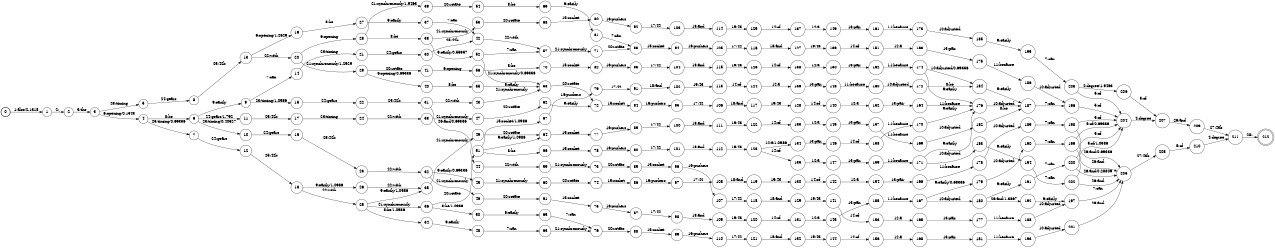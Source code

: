 digraph FST {
rankdir = LR;
size = "8.5,11";
label = "";
center = 1;
orientation = Portrait;
ranksep = "0.4";
nodesep = "0.25";
0 [label = "0", shape = circle, style = bold, fontsize = 14]
	0 -> 1 [label = "1:also/2.1318", fontsize = 14];
1 [label = "1", shape = circle, style = solid, fontsize = 14]
	1 -> 2 [label = "2:,", fontsize = 14];
2 [label = "2", shape = circle, style = solid, fontsize = 14]
	2 -> 3 [label = "3:the", fontsize = 14];
3 [label = "3", shape = circle, style = solid, fontsize = 14]
	3 -> 4 [label = "6:opening/0.1543", fontsize = 14];
	3 -> 5 [label = "23:timing", fontsize = 14];
4 [label = "4", shape = circle, style = solid, fontsize = 14]
	4 -> 6 [label = "8:be", fontsize = 14];
	4 -> 7 [label = "23:timing/0.69336", fontsize = 14];
5 [label = "5", shape = circle, style = solid, fontsize = 14]
	5 -> 8 [label = "24:gears", fontsize = 14];
6 [label = "6", shape = circle, style = solid, fontsize = 14]
	6 -> 9 [label = "9:easily", fontsize = 14];
	6 -> 10 [label = "23:timing/0.40527", fontsize = 14];
	6 -> 11 [label = "24:gears/1.792", fontsize = 14];
7 [label = "7", shape = circle, style = solid, fontsize = 14]
	7 -> 12 [label = "24:gears", fontsize = 14];
8 [label = "8", shape = circle, style = solid, fontsize = 14]
	8 -> 13 [label = "25:42b", fontsize = 14];
9 [label = "9", shape = circle, style = solid, fontsize = 14]
	9 -> 14 [label = "7:can", fontsize = 14];
	9 -> 15 [label = "23:timing/1.0986", fontsize = 14];
10 [label = "10", shape = circle, style = solid, fontsize = 14]
	10 -> 16 [label = "24:gears", fontsize = 14];
11 [label = "11", shape = circle, style = solid, fontsize = 14]
	11 -> 17 [label = "25:42b", fontsize = 14];
12 [label = "12", shape = circle, style = solid, fontsize = 14]
	12 -> 18 [label = "25:42b", fontsize = 14];
13 [label = "13", shape = circle, style = solid, fontsize = 14]
	13 -> 19 [label = "6:opening/1.2529", fontsize = 14];
	13 -> 20 [label = "22:with", fontsize = 14];
14 [label = "14", shape = circle, style = solid, fontsize = 14]
	14 -> 21 [label = "23:timing", fontsize = 14];
15 [label = "15", shape = circle, style = solid, fontsize = 14]
	15 -> 22 [label = "24:gears", fontsize = 14];
16 [label = "16", shape = circle, style = solid, fontsize = 14]
	16 -> 23 [label = "25:42b", fontsize = 14];
17 [label = "17", shape = circle, style = solid, fontsize = 14]
	17 -> 24 [label = "23:timing", fontsize = 14];
18 [label = "18", shape = circle, style = solid, fontsize = 14]
	18 -> 26 [label = "9:easily/1.0986", fontsize = 14];
	18 -> 25 [label = "22:with", fontsize = 14];
19 [label = "19", shape = circle, style = solid, fontsize = 14]
	19 -> 27 [label = "8:be", fontsize = 14];
20 [label = "20", shape = circle, style = solid, fontsize = 14]
	20 -> 28 [label = "6:opening", fontsize = 14];
	20 -> 29 [label = "21:synchronously/1.2529", fontsize = 14];
21 [label = "21", shape = circle, style = solid, fontsize = 14]
	21 -> 30 [label = "24:gears", fontsize = 14];
22 [label = "22", shape = circle, style = solid, fontsize = 14]
	22 -> 31 [label = "25:42b", fontsize = 14];
23 [label = "23", shape = circle, style = solid, fontsize = 14]
	23 -> 32 [label = "22:with", fontsize = 14];
24 [label = "24", shape = circle, style = solid, fontsize = 14]
	24 -> 33 [label = "22:with", fontsize = 14];
25 [label = "25", shape = circle, style = solid, fontsize = 14]
	25 -> 34 [label = "8:be/1.0986", fontsize = 14];
	25 -> 35 [label = "9:easily/1.0986", fontsize = 14];
	25 -> 36 [label = "21:synchronously", fontsize = 14];
26 [label = "26", shape = circle, style = solid, fontsize = 14]
	26 -> 35 [label = "22:with", fontsize = 14];
27 [label = "27", shape = circle, style = solid, fontsize = 14]
	27 -> 37 [label = "9:easily", fontsize = 14];
28 [label = "28", shape = circle, style = solid, fontsize = 14]
	28 -> 38 [label = "8:be", fontsize = 14];
	28 -> 39 [label = "21:synchronously/1.9463", fontsize = 14];
29 [label = "29", shape = circle, style = solid, fontsize = 14]
	29 -> 40 [label = "6:opening/0.69336", fontsize = 14];
	29 -> 41 [label = "20:rotate", fontsize = 14];
30 [label = "30", shape = circle, style = solid, fontsize = 14]
	30 -> 42 [label = "25:42b", fontsize = 14];
31 [label = "31", shape = circle, style = solid, fontsize = 14]
	31 -> 44 [label = "26:and/0.69336", fontsize = 14];
	31 -> 43 [label = "22:with", fontsize = 14];
32 [label = "32", shape = circle, style = solid, fontsize = 14]
	32 -> 45 [label = "9:easily/0.69336", fontsize = 14];
	32 -> 46 [label = "21:synchronously", fontsize = 14];
33 [label = "33", shape = circle, style = solid, fontsize = 14]
	33 -> 47 [label = "21:synchronously", fontsize = 14];
34 [label = "34", shape = circle, style = solid, fontsize = 14]
	34 -> 48 [label = "9:easily", fontsize = 14];
35 [label = "35", shape = circle, style = solid, fontsize = 14]
	35 -> 49 [label = "21:synchronously", fontsize = 14];
36 [label = "36", shape = circle, style = solid, fontsize = 14]
	36 -> 50 [label = "8:be/1.0986", fontsize = 14];
	36 -> 51 [label = "20:rotate", fontsize = 14];
37 [label = "37", shape = circle, style = solid, fontsize = 14]
	37 -> 42 [label = "7:can", fontsize = 14];
38 [label = "38", shape = circle, style = solid, fontsize = 14]
	38 -> 52 [label = "9:easily/0.55957", fontsize = 14];
	38 -> 53 [label = "21:synchronously", fontsize = 14];
39 [label = "39", shape = circle, style = solid, fontsize = 14]
	39 -> 54 [label = "20:rotate", fontsize = 14];
40 [label = "40", shape = circle, style = solid, fontsize = 14]
	40 -> 55 [label = "8:be", fontsize = 14];
41 [label = "41", shape = circle, style = solid, fontsize = 14]
	41 -> 56 [label = "6:opening", fontsize = 14];
42 [label = "42", shape = circle, style = solid, fontsize = 14]
	42 -> 57 [label = "22:with", fontsize = 14];
43 [label = "43", shape = circle, style = solid, fontsize = 14]
	43 -> 58 [label = "21:synchronously", fontsize = 14];
44 [label = "44", shape = circle, style = solid, fontsize = 14]
	44 -> 59 [label = "22:with", fontsize = 14];
45 [label = "45", shape = circle, style = solid, fontsize = 14]
	45 -> 60 [label = "21:synchronously", fontsize = 14];
46 [label = "46", shape = circle, style = solid, fontsize = 14]
	46 -> 61 [label = "20:rotate", fontsize = 14];
47 [label = "47", shape = circle, style = solid, fontsize = 14]
	47 -> 62 [label = "20:rotate", fontsize = 14];
48 [label = "48", shape = circle, style = solid, fontsize = 14]
	48 -> 63 [label = "7:can", fontsize = 14];
49 [label = "49", shape = circle, style = solid, fontsize = 14]
	49 -> 64 [label = "20:rotate", fontsize = 14];
50 [label = "50", shape = circle, style = solid, fontsize = 14]
	50 -> 65 [label = "9:easily", fontsize = 14];
51 [label = "51", shape = circle, style = solid, fontsize = 14]
	51 -> 66 [label = "8:be", fontsize = 14];
	51 -> 64 [label = "9:easily/1.0986", fontsize = 14];
	51 -> 67 [label = "15:socket/1.0986", fontsize = 14];
52 [label = "52", shape = circle, style = solid, fontsize = 14]
	52 -> 57 [label = "7:can", fontsize = 14];
	52 -> 58 [label = "21:synchronously/0.69336", fontsize = 14];
53 [label = "53", shape = circle, style = solid, fontsize = 14]
	53 -> 68 [label = "20:rotate", fontsize = 14];
54 [label = "54", shape = circle, style = solid, fontsize = 14]
	54 -> 69 [label = "8:be", fontsize = 14];
55 [label = "55", shape = circle, style = solid, fontsize = 14]
	55 -> 58 [label = "9:easily", fontsize = 14];
56 [label = "56", shape = circle, style = solid, fontsize = 14]
	56 -> 70 [label = "8:be", fontsize = 14];
57 [label = "57", shape = circle, style = solid, fontsize = 14]
	57 -> 71 [label = "21:synchronously", fontsize = 14];
58 [label = "58", shape = circle, style = solid, fontsize = 14]
	58 -> 72 [label = "20:rotate", fontsize = 14];
59 [label = "59", shape = circle, style = solid, fontsize = 14]
	59 -> 73 [label = "21:synchronously", fontsize = 14];
60 [label = "60", shape = circle, style = solid, fontsize = 14]
	60 -> 74 [label = "20:rotate", fontsize = 14];
61 [label = "61", shape = circle, style = solid, fontsize = 14]
	61 -> 75 [label = "15:socket", fontsize = 14];
62 [label = "62", shape = circle, style = solid, fontsize = 14]
	62 -> 72 [label = "9:easily", fontsize = 14];
63 [label = "63", shape = circle, style = solid, fontsize = 14]
	63 -> 76 [label = "21:synchronously", fontsize = 14];
64 [label = "64", shape = circle, style = solid, fontsize = 14]
	64 -> 77 [label = "15:socket", fontsize = 14];
65 [label = "65", shape = circle, style = solid, fontsize = 14]
	65 -> 76 [label = "7:can", fontsize = 14];
66 [label = "66", shape = circle, style = solid, fontsize = 14]
	66 -> 78 [label = "15:socket", fontsize = 14];
67 [label = "67", shape = circle, style = solid, fontsize = 14]
	67 -> 79 [label = "16:pushers", fontsize = 14];
68 [label = "68", shape = circle, style = solid, fontsize = 14]
	68 -> 80 [label = "15:socket", fontsize = 14];
69 [label = "69", shape = circle, style = solid, fontsize = 14]
	69 -> 81 [label = "9:easily", fontsize = 14];
70 [label = "70", shape = circle, style = solid, fontsize = 14]
	70 -> 82 [label = "15:socket", fontsize = 14];
71 [label = "71", shape = circle, style = solid, fontsize = 14]
	71 -> 83 [label = "20:rotate", fontsize = 14];
72 [label = "72", shape = circle, style = solid, fontsize = 14]
	72 -> 84 [label = "15:socket", fontsize = 14];
73 [label = "73", shape = circle, style = solid, fontsize = 14]
	73 -> 85 [label = "20:rotate", fontsize = 14];
74 [label = "74", shape = circle, style = solid, fontsize = 14]
	74 -> 86 [label = "15:socket", fontsize = 14];
75 [label = "75", shape = circle, style = solid, fontsize = 14]
	75 -> 87 [label = "16:pushers", fontsize = 14];
76 [label = "76", shape = circle, style = solid, fontsize = 14]
	76 -> 88 [label = "20:rotate", fontsize = 14];
77 [label = "77", shape = circle, style = solid, fontsize = 14]
	77 -> 89 [label = "16:pushers", fontsize = 14];
78 [label = "78", shape = circle, style = solid, fontsize = 14]
	78 -> 90 [label = "16:pushers", fontsize = 14];
79 [label = "79", shape = circle, style = solid, fontsize = 14]
	79 -> 91 [label = "17:42", fontsize = 14];
80 [label = "80", shape = circle, style = solid, fontsize = 14]
	80 -> 92 [label = "16:pushers", fontsize = 14];
81 [label = "81", shape = circle, style = solid, fontsize = 14]
	81 -> 83 [label = "7:can", fontsize = 14];
82 [label = "82", shape = circle, style = solid, fontsize = 14]
	82 -> 93 [label = "16:pushers", fontsize = 14];
83 [label = "83", shape = circle, style = solid, fontsize = 14]
	83 -> 94 [label = "15:socket", fontsize = 14];
84 [label = "84", shape = circle, style = solid, fontsize = 14]
	84 -> 95 [label = "16:pushers", fontsize = 14];
85 [label = "85", shape = circle, style = solid, fontsize = 14]
	85 -> 96 [label = "15:socket", fontsize = 14];
86 [label = "86", shape = circle, style = solid, fontsize = 14]
	86 -> 97 [label = "16:pushers", fontsize = 14];
87 [label = "87", shape = circle, style = solid, fontsize = 14]
	87 -> 98 [label = "17:42", fontsize = 14];
88 [label = "88", shape = circle, style = solid, fontsize = 14]
	88 -> 99 [label = "15:socket", fontsize = 14];
89 [label = "89", shape = circle, style = solid, fontsize = 14]
	89 -> 100 [label = "17:42", fontsize = 14];
90 [label = "90", shape = circle, style = solid, fontsize = 14]
	90 -> 101 [label = "17:42", fontsize = 14];
91 [label = "91", shape = circle, style = solid, fontsize = 14]
	91 -> 102 [label = "18:and", fontsize = 14];
92 [label = "92", shape = circle, style = solid, fontsize = 14]
	92 -> 103 [label = "17:42", fontsize = 14];
93 [label = "93", shape = circle, style = solid, fontsize = 14]
	93 -> 104 [label = "17:42", fontsize = 14];
94 [label = "94", shape = circle, style = solid, fontsize = 14]
	94 -> 105 [label = "16:pushers", fontsize = 14];
95 [label = "95", shape = circle, style = solid, fontsize = 14]
	95 -> 106 [label = "17:42", fontsize = 14];
96 [label = "96", shape = circle, style = solid, fontsize = 14]
	96 -> 107 [label = "16:pushers", fontsize = 14];
97 [label = "97", shape = circle, style = solid, fontsize = 14]
	97 -> 108 [label = "17:42", fontsize = 14];
98 [label = "98", shape = circle, style = solid, fontsize = 14]
	98 -> 109 [label = "18:and", fontsize = 14];
99 [label = "99", shape = circle, style = solid, fontsize = 14]
	99 -> 110 [label = "16:pushers", fontsize = 14];
100 [label = "100", shape = circle, style = solid, fontsize = 14]
	100 -> 111 [label = "18:and", fontsize = 14];
101 [label = "101", shape = circle, style = solid, fontsize = 14]
	101 -> 112 [label = "18:and", fontsize = 14];
102 [label = "102", shape = circle, style = solid, fontsize = 14]
	102 -> 113 [label = "19:43", fontsize = 14];
103 [label = "103", shape = circle, style = solid, fontsize = 14]
	103 -> 114 [label = "18:and", fontsize = 14];
104 [label = "104", shape = circle, style = solid, fontsize = 14]
	104 -> 115 [label = "18:and", fontsize = 14];
105 [label = "105", shape = circle, style = solid, fontsize = 14]
	105 -> 116 [label = "17:42", fontsize = 14];
106 [label = "106", shape = circle, style = solid, fontsize = 14]
	106 -> 117 [label = "18:and", fontsize = 14];
107 [label = "107", shape = circle, style = solid, fontsize = 14]
	107 -> 118 [label = "17:42", fontsize = 14];
108 [label = "108", shape = circle, style = solid, fontsize = 14]
	108 -> 119 [label = "18:and", fontsize = 14];
109 [label = "109", shape = circle, style = solid, fontsize = 14]
	109 -> 120 [label = "19:43", fontsize = 14];
110 [label = "110", shape = circle, style = solid, fontsize = 14]
	110 -> 121 [label = "17:42", fontsize = 14];
111 [label = "111", shape = circle, style = solid, fontsize = 14]
	111 -> 122 [label = "19:43", fontsize = 14];
112 [label = "112", shape = circle, style = solid, fontsize = 14]
	112 -> 123 [label = "19:43", fontsize = 14];
113 [label = "113", shape = circle, style = solid, fontsize = 14]
	113 -> 124 [label = "14:of", fontsize = 14];
114 [label = "114", shape = circle, style = solid, fontsize = 14]
	114 -> 125 [label = "19:43", fontsize = 14];
115 [label = "115", shape = circle, style = solid, fontsize = 14]
	115 -> 126 [label = "19:43", fontsize = 14];
116 [label = "116", shape = circle, style = solid, fontsize = 14]
	116 -> 127 [label = "18:and", fontsize = 14];
117 [label = "117", shape = circle, style = solid, fontsize = 14]
	117 -> 128 [label = "19:43", fontsize = 14];
118 [label = "118", shape = circle, style = solid, fontsize = 14]
	118 -> 129 [label = "18:and", fontsize = 14];
119 [label = "119", shape = circle, style = solid, fontsize = 14]
	119 -> 130 [label = "19:43", fontsize = 14];
120 [label = "120", shape = circle, style = solid, fontsize = 14]
	120 -> 131 [label = "14:of", fontsize = 14];
121 [label = "121", shape = circle, style = solid, fontsize = 14]
	121 -> 132 [label = "18:and", fontsize = 14];
122 [label = "122", shape = circle, style = solid, fontsize = 14]
	122 -> 133 [label = "14:of", fontsize = 14];
123 [label = "123", shape = circle, style = solid, fontsize = 14]
	123 -> 134 [label = "12:a/1.0986", fontsize = 14];
	123 -> 135 [label = "14:of", fontsize = 14];
124 [label = "124", shape = circle, style = solid, fontsize = 14]
	124 -> 136 [label = "12:a", fontsize = 14];
125 [label = "125", shape = circle, style = solid, fontsize = 14]
	125 -> 137 [label = "14:of", fontsize = 14];
126 [label = "126", shape = circle, style = solid, fontsize = 14]
	126 -> 138 [label = "14:of", fontsize = 14];
127 [label = "127", shape = circle, style = solid, fontsize = 14]
	127 -> 139 [label = "19:43", fontsize = 14];
128 [label = "128", shape = circle, style = solid, fontsize = 14]
	128 -> 140 [label = "14:of", fontsize = 14];
129 [label = "129", shape = circle, style = solid, fontsize = 14]
	129 -> 141 [label = "19:43", fontsize = 14];
130 [label = "130", shape = circle, style = solid, fontsize = 14]
	130 -> 142 [label = "14:of", fontsize = 14];
131 [label = "131", shape = circle, style = solid, fontsize = 14]
	131 -> 143 [label = "12:a", fontsize = 14];
132 [label = "132", shape = circle, style = solid, fontsize = 14]
	132 -> 144 [label = "19:43", fontsize = 14];
133 [label = "133", shape = circle, style = solid, fontsize = 14]
	133 -> 145 [label = "12:a", fontsize = 14];
134 [label = "134", shape = circle, style = solid, fontsize = 14]
	134 -> 146 [label = "13:pair", fontsize = 14];
135 [label = "135", shape = circle, style = solid, fontsize = 14]
	135 -> 147 [label = "12:a", fontsize = 14];
136 [label = "136", shape = circle, style = solid, fontsize = 14]
	136 -> 148 [label = "13:pair", fontsize = 14];
137 [label = "137", shape = circle, style = solid, fontsize = 14]
	137 -> 149 [label = "12:a", fontsize = 14];
138 [label = "138", shape = circle, style = solid, fontsize = 14]
	138 -> 150 [label = "12:a", fontsize = 14];
139 [label = "139", shape = circle, style = solid, fontsize = 14]
	139 -> 151 [label = "14:of", fontsize = 14];
140 [label = "140", shape = circle, style = solid, fontsize = 14]
	140 -> 152 [label = "12:a", fontsize = 14];
141 [label = "141", shape = circle, style = solid, fontsize = 14]
	141 -> 153 [label = "14:of", fontsize = 14];
142 [label = "142", shape = circle, style = solid, fontsize = 14]
	142 -> 154 [label = "12:a", fontsize = 14];
143 [label = "143", shape = circle, style = solid, fontsize = 14]
	143 -> 155 [label = "13:pair", fontsize = 14];
144 [label = "144", shape = circle, style = solid, fontsize = 14]
	144 -> 156 [label = "14:of", fontsize = 14];
145 [label = "145", shape = circle, style = solid, fontsize = 14]
	145 -> 157 [label = "13:pair", fontsize = 14];
146 [label = "146", shape = circle, style = solid, fontsize = 14]
	146 -> 158 [label = "14:of", fontsize = 14];
147 [label = "147", shape = circle, style = solid, fontsize = 14]
	147 -> 159 [label = "13:pair", fontsize = 14];
148 [label = "148", shape = circle, style = solid, fontsize = 14]
	148 -> 160 [label = "11:because", fontsize = 14];
149 [label = "149", shape = circle, style = solid, fontsize = 14]
	149 -> 161 [label = "13:pair", fontsize = 14];
150 [label = "150", shape = circle, style = solid, fontsize = 14]
	150 -> 162 [label = "13:pair", fontsize = 14];
151 [label = "151", shape = circle, style = solid, fontsize = 14]
	151 -> 163 [label = "12:a", fontsize = 14];
152 [label = "152", shape = circle, style = solid, fontsize = 14]
	152 -> 164 [label = "13:pair", fontsize = 14];
153 [label = "153", shape = circle, style = solid, fontsize = 14]
	153 -> 165 [label = "12:a", fontsize = 14];
154 [label = "154", shape = circle, style = solid, fontsize = 14]
	154 -> 166 [label = "13:pair", fontsize = 14];
155 [label = "155", shape = circle, style = solid, fontsize = 14]
	155 -> 167 [label = "11:because", fontsize = 14];
156 [label = "156", shape = circle, style = solid, fontsize = 14]
	156 -> 168 [label = "12:a", fontsize = 14];
157 [label = "157", shape = circle, style = solid, fontsize = 14]
	157 -> 169 [label = "11:because", fontsize = 14];
158 [label = "158", shape = circle, style = solid, fontsize = 14]
	158 -> 170 [label = "11:because", fontsize = 14];
159 [label = "159", shape = circle, style = solid, fontsize = 14]
	159 -> 171 [label = "11:because", fontsize = 14];
160 [label = "160", shape = circle, style = solid, fontsize = 14]
	160 -> 172 [label = "10:adjusted", fontsize = 14];
161 [label = "161", shape = circle, style = solid, fontsize = 14]
	161 -> 173 [label = "11:because", fontsize = 14];
162 [label = "162", shape = circle, style = solid, fontsize = 14]
	162 -> 174 [label = "11:because", fontsize = 14];
163 [label = "163", shape = circle, style = solid, fontsize = 14]
	163 -> 175 [label = "13:pair", fontsize = 14];
164 [label = "164", shape = circle, style = solid, fontsize = 14]
	164 -> 176 [label = "11:because", fontsize = 14];
165 [label = "165", shape = circle, style = solid, fontsize = 14]
	165 -> 177 [label = "13:pair", fontsize = 14];
166 [label = "166", shape = circle, style = solid, fontsize = 14]
	166 -> 178 [label = "11:because", fontsize = 14];
167 [label = "167", shape = circle, style = solid, fontsize = 14]
	167 -> 179 [label = "9:easily/0.69336", fontsize = 14];
	167 -> 180 [label = "10:adjusted", fontsize = 14];
168 [label = "168", shape = circle, style = solid, fontsize = 14]
	168 -> 181 [label = "13:pair", fontsize = 14];
169 [label = "169", shape = circle, style = solid, fontsize = 14]
	169 -> 182 [label = "10:adjusted", fontsize = 14];
170 [label = "170", shape = circle, style = solid, fontsize = 14]
	170 -> 176 [label = "9:easily", fontsize = 14];
171 [label = "171", shape = circle, style = solid, fontsize = 14]
	171 -> 176 [label = "9:easily", fontsize = 14];
	171 -> 183 [label = "10:adjusted", fontsize = 14];
172 [label = "172", shape = circle, style = solid, fontsize = 14]
	172 -> 184 [label = "8:be", fontsize = 14];
173 [label = "173", shape = circle, style = solid, fontsize = 14]
	173 -> 185 [label = "10:adjusted", fontsize = 14];
174 [label = "174", shape = circle, style = solid, fontsize = 14]
	174 -> 176 [label = "9:easily", fontsize = 14];
	174 -> 184 [label = "10:adjusted/0.69336", fontsize = 14];
175 [label = "175", shape = circle, style = solid, fontsize = 14]
	175 -> 186 [label = "11:because", fontsize = 14];
176 [label = "176", shape = circle, style = solid, fontsize = 14]
	176 -> 187 [label = "10:adjusted", fontsize = 14];
177 [label = "177", shape = circle, style = solid, fontsize = 14]
	177 -> 188 [label = "11:because", fontsize = 14];
178 [label = "178", shape = circle, style = solid, fontsize = 14]
	178 -> 189 [label = "10:adjusted", fontsize = 14];
179 [label = "179", shape = circle, style = solid, fontsize = 14]
	179 -> 190 [label = "10:adjusted", fontsize = 14];
180 [label = "180", shape = circle, style = solid, fontsize = 14]
	180 -> 191 [label = "9:easily", fontsize = 14];
	180 -> 192 [label = "26:and/1.3867", fontsize = 14];
181 [label = "181", shape = circle, style = solid, fontsize = 14]
	181 -> 193 [label = "11:because", fontsize = 14];
182 [label = "182", shape = circle, style = solid, fontsize = 14]
	182 -> 187 [label = "8:be", fontsize = 14];
183 [label = "183", shape = circle, style = solid, fontsize = 14]
	183 -> 194 [label = "9:easily", fontsize = 14];
184 [label = "184", shape = circle, style = solid, fontsize = 14]
	184 -> 187 [label = "9:easily", fontsize = 14];
185 [label = "185", shape = circle, style = solid, fontsize = 14]
	185 -> 195 [label = "9:easily", fontsize = 14];
186 [label = "186", shape = circle, style = solid, fontsize = 14]
	186 -> 196 [label = "10:adjusted", fontsize = 14];
187 [label = "187", shape = circle, style = solid, fontsize = 14]
	187 -> 196 [label = "7:can", fontsize = 14];
188 [label = "188", shape = circle, style = solid, fontsize = 14]
	188 -> 197 [label = "10:adjusted", fontsize = 14];
189 [label = "189", shape = circle, style = solid, fontsize = 14]
	189 -> 198 [label = "7:can", fontsize = 14];
190 [label = "190", shape = circle, style = solid, fontsize = 14]
	190 -> 199 [label = "7:can", fontsize = 14];
191 [label = "191", shape = circle, style = solid, fontsize = 14]
	191 -> 200 [label = "7:can", fontsize = 14];
192 [label = "192", shape = circle, style = solid, fontsize = 14]
	192 -> 197 [label = "9:easily", fontsize = 14];
193 [label = "193", shape = circle, style = solid, fontsize = 14]
	193 -> 201 [label = "10:adjusted", fontsize = 14];
194 [label = "194", shape = circle, style = solid, fontsize = 14]
	194 -> 202 [label = "7:can", fontsize = 14];
195 [label = "195", shape = circle, style = solid, fontsize = 14]
	195 -> 203 [label = "7:can", fontsize = 14];
196 [label = "196", shape = circle, style = solid, fontsize = 14]
	196 -> 204 [label = "5:of", fontsize = 14];
197 [label = "197", shape = circle, style = solid, fontsize = 14]
	197 -> 205 [label = "7:can", fontsize = 14];
198 [label = "198", shape = circle, style = solid, fontsize = 14]
	198 -> 204 [label = "5:of", fontsize = 14];
	198 -> 205 [label = "26:and/0.69336", fontsize = 14];
199 [label = "199", shape = circle, style = solid, fontsize = 14]
	199 -> 204 [label = "5:of/0.69336", fontsize = 14];
	199 -> 205 [label = "26:and", fontsize = 14];
200 [label = "200", shape = circle, style = solid, fontsize = 14]
	200 -> 204 [label = "5:of", fontsize = 14];
	200 -> 205 [label = "26:and/0.28809", fontsize = 14];
201 [label = "201", shape = circle, style = solid, fontsize = 14]
	201 -> 205 [label = "26:and", fontsize = 14];
202 [label = "202", shape = circle, style = solid, fontsize = 14]
	202 -> 204 [label = "5:of/1.0986", fontsize = 14];
	202 -> 205 [label = "26:and", fontsize = 14];
203 [label = "203", shape = circle, style = solid, fontsize = 14]
	203 -> 206 [label = "4:degree/1.9463", fontsize = 14];
	203 -> 204 [label = "5:of", fontsize = 14];
204 [label = "204", shape = circle, style = solid, fontsize = 14]
	204 -> 207 [label = "4:degree", fontsize = 14];
205 [label = "205", shape = circle, style = solid, fontsize = 14]
	205 -> 208 [label = "27:43b", fontsize = 14];
206 [label = "206", shape = circle, style = solid, fontsize = 14]
	206 -> 207 [label = "5:of", fontsize = 14];
207 [label = "207", shape = circle, style = solid, fontsize = 14]
	207 -> 209 [label = "26:and", fontsize = 14];
208 [label = "208", shape = circle, style = solid, fontsize = 14]
	208 -> 210 [label = "5:of", fontsize = 14];
209 [label = "209", shape = circle, style = solid, fontsize = 14]
	209 -> 211 [label = "27:43b", fontsize = 14];
210 [label = "210", shape = circle, style = solid, fontsize = 14]
	210 -> 211 [label = "4:degree", fontsize = 14];
211 [label = "211", shape = circle, style = solid, fontsize = 14]
	211 -> 212 [label = "28:.", fontsize = 14];
212 [label = "212", shape = doublecircle, style = solid, fontsize = 14]
}
